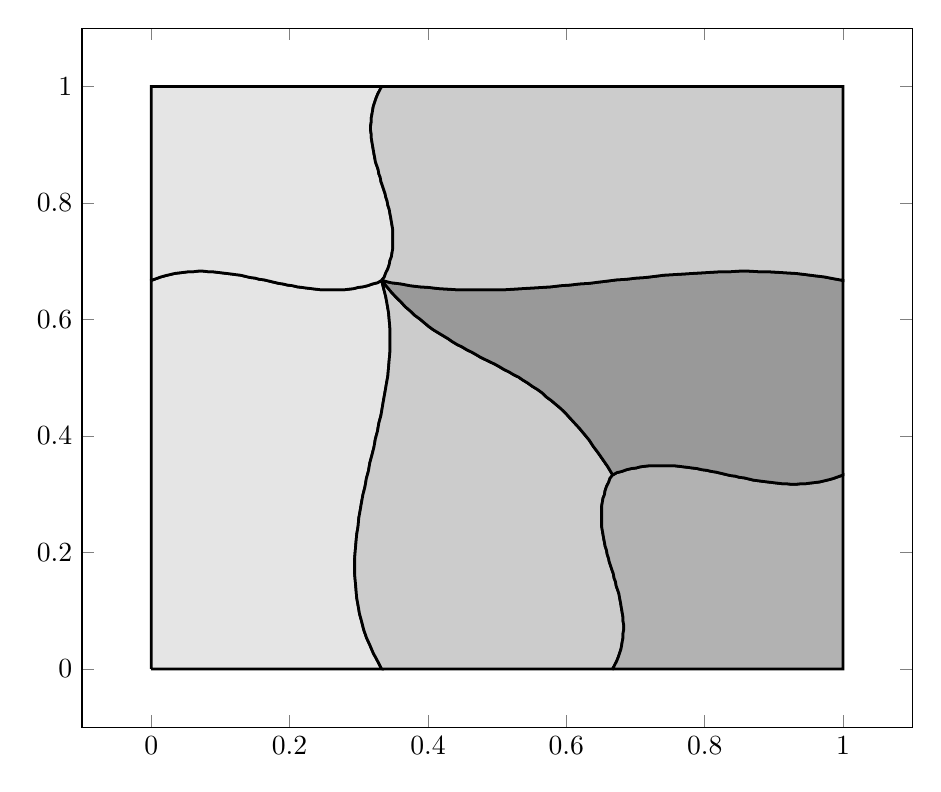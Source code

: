 \begin{tikzpicture}%
\begin{axis}[width=1\textwidth]%
\addplot[fill=gray!20,line width=1pt] coordinates {%
(0.0,0.0)%
(0.0,0.014)%
(0.0,0.027)%
(0.0,0.041)%
(0.0,0.054)%
(0.0,0.068)%
(0.0,0.082)%
(0.0,0.095)%
(0.0,0.109)%
(0.0,0.122)%
(0.0,0.136)%
(0.0,0.15)%
(0.0,0.163)%
(0.0,0.177)%
(0.0,0.19)%
(0.0,0.204)%
(0.0,0.218)%
(0.0,0.231)%
(0.0,0.245)%
(0.0,0.259)%
(0.0,0.272)%
(0.0,0.286)%
(0.0,0.299)%
(0.0,0.313)%
(0.0,0.327)%
(0.0,0.34)%
(0.0,0.354)%
(0.0,0.367)%
(0.0,0.381)%
(0.0,0.395)%
(0.0,0.408)%
(0.0,0.422)%
(0.0,0.435)%
(0.0,0.449)%
(0.0,0.463)%
(0.0,0.476)%
(0.0,0.49)%
(0.0,0.503)%
(0.0,0.517)%
(0.0,0.531)%
(0.0,0.544)%
(0.0,0.558)%
(0.0,0.571)%
(0.0,0.585)%
(0.0,0.599)%
(0.0,0.612)%
(0.0,0.626)%
(0.0,0.639)%
(0.0,0.653)%
(0.0,0.667)%
(0.0,0.667)%
(0.007,0.67)%
(0.014,0.673)%
(0.02,0.675)%
(0.027,0.677)%
(0.034,0.679)%
(0.041,0.68)%
(0.048,0.681)%
(0.054,0.682)%
(0.061,0.682)%
(0.068,0.683)%
(0.075,0.683)%
(0.082,0.682)%
(0.088,0.682)%
(0.095,0.681)%
(0.102,0.68)%
(0.109,0.679)%
(0.116,0.678)%
(0.122,0.677)%
(0.129,0.676)%
(0.136,0.674)%
(0.143,0.672)%
(0.15,0.671)%
(0.156,0.669)%
(0.163,0.668)%
(0.17,0.666)%
(0.177,0.664)%
(0.184,0.662)%
(0.19,0.661)%
(0.197,0.659)%
(0.204,0.658)%
(0.211,0.656)%
(0.218,0.655)%
(0.224,0.654)%
(0.231,0.653)%
(0.238,0.652)%
(0.245,0.651)%
(0.252,0.651)%
(0.259,0.651)%
(0.265,0.651)%
(0.272,0.651)%
(0.279,0.651)%
(0.286,0.652)%
(0.293,0.653)%
(0.299,0.655)%
(0.306,0.656)%
(0.313,0.658)%
(0.32,0.661)%
(0.327,0.663)%
(0.333,0.667)%
(0.333,0.667)%
(0.336,0.653)%
(0.339,0.639)%
(0.341,0.626)%
(0.343,0.612)%
(0.344,0.599)%
(0.345,0.585)%
(0.345,0.571)%
(0.345,0.558)%
(0.345,0.544)%
(0.344,0.531)%
(0.343,0.517)%
(0.342,0.503)%
(0.34,0.49)%
(0.338,0.476)%
(0.336,0.463)%
(0.334,0.449)%
(0.332,0.435)%
(0.329,0.422)%
(0.327,0.408)%
(0.324,0.395)%
(0.322,0.381)%
(0.319,0.367)%
(0.316,0.354)%
(0.314,0.34)%
(0.311,0.327)%
(0.309,0.313)%
(0.306,0.299)%
(0.304,0.286)%
(0.302,0.272)%
(0.3,0.259)%
(0.299,0.245)%
(0.297,0.231)%
(0.296,0.218)%
(0.295,0.204)%
(0.294,0.19)%
(0.294,0.177)%
(0.294,0.163)%
(0.295,0.15)%
(0.296,0.136)%
(0.297,0.122)%
(0.299,0.109)%
(0.301,0.095)%
(0.304,0.082)%
(0.307,0.068)%
(0.311,0.054)%
(0.316,0.041)%
(0.321,0.027)%
(0.327,0.014)%
(0.333,0.0)%
(0.333,0.0)%
(0.327,0.0)%
(0.32,0.0)%
(0.313,0.0)%
(0.306,0.0)%
(0.299,0.0)%
(0.293,0.0)%
(0.286,0.0)%
(0.279,0.0)%
(0.272,0.0)%
(0.265,0.0)%
(0.259,0.0)%
(0.252,0.0)%
(0.245,0.0)%
(0.238,0.0)%
(0.231,0.0)%
(0.224,0.0)%
(0.218,0.0)%
(0.211,0.0)%
(0.204,0.0)%
(0.197,0.0)%
(0.19,0.0)%
(0.184,0.0)%
(0.177,0.0)%
(0.17,0.0)%
(0.163,0.0)%
(0.156,0.0)%
(0.15,0.0)%
(0.143,0.0)%
(0.136,0.0)%
(0.129,0.0)%
(0.122,0.0)%
(0.116,0.0)%
(0.109,0.0)%
(0.102,0.0)%
(0.095,0.0)%
(0.088,0.0)%
(0.082,0.0)%
(0.075,0.0)%
(0.068,0.0)%
(0.061,0.0)%
(0.054,0.0)%
(0.048,0.0)%
(0.041,0.0)%
(0.034,0.0)%
(0.027,0.0)%
(0.02,0.0)%
(0.014,0.0)%
(0.007,0.0)%
(0.0,0.0)%
};%
%
%
\addplot[fill=gray!40,line width=1pt] coordinates {%
(0.333,0.0)%
(0.327,0.014)%
(0.321,0.027)%
(0.316,0.041)%
(0.311,0.054)%
(0.307,0.068)%
(0.304,0.082)%
(0.301,0.095)%
(0.299,0.109)%
(0.297,0.122)%
(0.296,0.136)%
(0.295,0.15)%
(0.294,0.163)%
(0.294,0.177)%
(0.294,0.19)%
(0.295,0.204)%
(0.296,0.218)%
(0.297,0.231)%
(0.299,0.245)%
(0.3,0.259)%
(0.302,0.272)%
(0.304,0.286)%
(0.306,0.299)%
(0.309,0.313)%
(0.311,0.327)%
(0.314,0.34)%
(0.316,0.354)%
(0.319,0.367)%
(0.322,0.381)%
(0.324,0.395)%
(0.327,0.408)%
(0.329,0.422)%
(0.332,0.435)%
(0.334,0.449)%
(0.336,0.463)%
(0.338,0.476)%
(0.34,0.49)%
(0.342,0.503)%
(0.343,0.517)%
(0.344,0.531)%
(0.345,0.544)%
(0.345,0.558)%
(0.345,0.571)%
(0.345,0.585)%
(0.344,0.599)%
(0.343,0.612)%
(0.341,0.626)%
(0.339,0.639)%
(0.336,0.653)%
(0.333,0.667)%
(0.333,0.667)%
(0.34,0.657)%
(0.347,0.647)%
(0.354,0.638)%
(0.361,0.63)%
(0.367,0.622)%
(0.374,0.615)%
(0.381,0.607)%
(0.388,0.601)%
(0.395,0.594)%
(0.401,0.588)%
(0.408,0.582)%
(0.415,0.577)%
(0.422,0.572)%
(0.429,0.567)%
(0.435,0.562)%
(0.442,0.557)%
(0.449,0.553)%
(0.456,0.548)%
(0.463,0.544)%
(0.469,0.54)%
(0.476,0.535)%
(0.483,0.531)%
(0.49,0.527)%
(0.497,0.523)%
(0.503,0.519)%
(0.51,0.514)%
(0.517,0.51)%
(0.524,0.505)%
(0.531,0.501)%
(0.537,0.496)%
(0.544,0.491)%
(0.551,0.485)%
(0.558,0.48)%
(0.565,0.474)%
(0.571,0.467)%
(0.578,0.461)%
(0.585,0.454)%
(0.592,0.447)%
(0.599,0.439)%
(0.605,0.431)%
(0.612,0.422)%
(0.619,0.413)%
(0.626,0.403)%
(0.633,0.393)%
(0.639,0.382)%
(0.646,0.371)%
(0.653,0.359)%
(0.66,0.347)%
(0.667,0.333)%
(0.667,0.333)%
(0.663,0.327)%
(0.661,0.32)%
(0.658,0.313)%
(0.656,0.306)%
(0.655,0.299)%
(0.653,0.293)%
(0.652,0.286)%
(0.651,0.279)%
(0.651,0.272)%
(0.651,0.265)%
(0.651,0.259)%
(0.651,0.252)%
(0.651,0.245)%
(0.652,0.238)%
(0.653,0.231)%
(0.654,0.224)%
(0.655,0.218)%
(0.656,0.211)%
(0.658,0.204)%
(0.659,0.197)%
(0.661,0.19)%
(0.662,0.184)%
(0.664,0.177)%
(0.666,0.17)%
(0.668,0.163)%
(0.669,0.156)%
(0.671,0.15)%
(0.672,0.143)%
(0.674,0.136)%
(0.676,0.129)%
(0.677,0.122)%
(0.678,0.116)%
(0.679,0.109)%
(0.68,0.102)%
(0.681,0.095)%
(0.682,0.088)%
(0.682,0.082)%
(0.683,0.075)%
(0.683,0.068)%
(0.682,0.061)%
(0.682,0.054)%
(0.681,0.048)%
(0.68,0.041)%
(0.679,0.034)%
(0.677,0.027)%
(0.675,0.02)%
(0.673,0.014)%
(0.67,0.007)%
(0.667,0.0)%
(0.667,0.0)%
(0.66,0.0)%
(0.653,0.0)%
(0.646,0.0)%
(0.639,0.0)%
(0.633,0.0)%
(0.626,0.0)%
(0.619,0.0)%
(0.612,0.0)%
(0.605,0.0)%
(0.599,0.0)%
(0.592,0.0)%
(0.585,0.0)%
(0.578,0.0)%
(0.571,0.0)%
(0.565,0.0)%
(0.558,0.0)%
(0.551,0.0)%
(0.544,0.0)%
(0.537,0.0)%
(0.531,0.0)%
(0.524,0.0)%
(0.517,0.0)%
(0.51,0.0)%
(0.503,0.0)%
(0.497,0.0)%
(0.49,0.0)%
(0.483,0.0)%
(0.476,0.0)%
(0.469,0.0)%
(0.463,0.0)%
(0.456,0.0)%
(0.449,0.0)%
(0.442,0.0)%
(0.435,0.0)%
(0.429,0.0)%
(0.422,0.0)%
(0.415,0.0)%
(0.408,0.0)%
(0.401,0.0)%
(0.395,0.0)%
(0.388,0.0)%
(0.381,0.0)%
(0.374,0.0)%
(0.367,0.0)%
(0.361,0.0)%
(0.354,0.0)%
(0.347,0.0)%
(0.34,0.0)%
(0.333,0.0)%
};%
%
%
\addplot[fill=gray!60,line width=1pt] coordinates {%
(0.667,0.0)%
(0.67,0.007)%
(0.673,0.014)%
(0.675,0.02)%
(0.677,0.027)%
(0.679,0.034)%
(0.68,0.041)%
(0.681,0.048)%
(0.682,0.054)%
(0.682,0.061)%
(0.683,0.068)%
(0.683,0.075)%
(0.682,0.082)%
(0.682,0.088)%
(0.681,0.095)%
(0.68,0.102)%
(0.679,0.109)%
(0.678,0.116)%
(0.677,0.122)%
(0.676,0.129)%
(0.674,0.136)%
(0.672,0.143)%
(0.671,0.15)%
(0.669,0.156)%
(0.668,0.163)%
(0.666,0.17)%
(0.664,0.177)%
(0.662,0.184)%
(0.661,0.19)%
(0.659,0.197)%
(0.658,0.204)%
(0.656,0.211)%
(0.655,0.218)%
(0.654,0.224)%
(0.653,0.231)%
(0.652,0.238)%
(0.651,0.245)%
(0.651,0.252)%
(0.651,0.259)%
(0.651,0.265)%
(0.651,0.272)%
(0.651,0.279)%
(0.652,0.286)%
(0.653,0.293)%
(0.655,0.299)%
(0.656,0.306)%
(0.658,0.313)%
(0.661,0.32)%
(0.663,0.327)%
(0.667,0.333)%
(0.667,0.333)%
(0.673,0.337)%
(0.68,0.339)%
(0.687,0.342)%
(0.694,0.344)%
(0.701,0.345)%
(0.707,0.347)%
(0.714,0.348)%
(0.721,0.349)%
(0.728,0.349)%
(0.735,0.349)%
(0.741,0.349)%
(0.748,0.349)%
(0.755,0.349)%
(0.762,0.348)%
(0.769,0.347)%
(0.776,0.346)%
(0.782,0.345)%
(0.789,0.344)%
(0.796,0.342)%
(0.803,0.341)%
(0.81,0.339)%
(0.816,0.338)%
(0.823,0.336)%
(0.83,0.334)%
(0.837,0.332)%
(0.844,0.331)%
(0.85,0.329)%
(0.857,0.328)%
(0.864,0.326)%
(0.871,0.324)%
(0.878,0.323)%
(0.884,0.322)%
(0.891,0.321)%
(0.898,0.32)%
(0.905,0.319)%
(0.912,0.318)%
(0.918,0.318)%
(0.925,0.317)%
(0.932,0.317)%
(0.939,0.318)%
(0.946,0.318)%
(0.952,0.319)%
(0.959,0.32)%
(0.966,0.321)%
(0.973,0.323)%
(0.98,0.325)%
(0.986,0.327)%
(0.993,0.33)%
(1.0,0.333)%
(1.0,0.333)%
(1.0,0.327)%
(1.0,0.32)%
(1.0,0.313)%
(1.0,0.306)%
(1.0,0.299)%
(1.0,0.293)%
(1.0,0.286)%
(1.0,0.279)%
(1.0,0.272)%
(1.0,0.265)%
(1.0,0.259)%
(1.0,0.252)%
(1.0,0.245)%
(1.0,0.238)%
(1.0,0.231)%
(1.0,0.224)%
(1.0,0.218)%
(1.0,0.211)%
(1.0,0.204)%
(1.0,0.197)%
(1.0,0.19)%
(1.0,0.184)%
(1.0,0.177)%
(1.0,0.17)%
(1.0,0.163)%
(1.0,0.156)%
(1.0,0.15)%
(1.0,0.143)%
(1.0,0.136)%
(1.0,0.129)%
(1.0,0.122)%
(1.0,0.116)%
(1.0,0.109)%
(1.0,0.102)%
(1.0,0.095)%
(1.0,0.088)%
(1.0,0.082)%
(1.0,0.075)%
(1.0,0.068)%
(1.0,0.061)%
(1.0,0.054)%
(1.0,0.048)%
(1.0,0.041)%
(1.0,0.034)%
(1.0,0.027)%
(1.0,0.02)%
(1.0,0.014)%
(1.0,0.007)%
(1.0,0.0)%
(1.0,0.0)%
(0.993,0.0)%
(0.986,0.0)%
(0.98,0.0)%
(0.973,0.0)%
(0.966,0.0)%
(0.959,0.0)%
(0.952,0.0)%
(0.946,0.0)%
(0.939,0.0)%
(0.932,0.0)%
(0.925,0.0)%
(0.918,0.0)%
(0.912,0.0)%
(0.905,0.0)%
(0.898,0.0)%
(0.891,0.0)%
(0.884,0.0)%
(0.878,0.0)%
(0.871,0.0)%
(0.864,0.0)%
(0.857,0.0)%
(0.85,0.0)%
(0.844,0.0)%
(0.837,0.0)%
(0.83,0.0)%
(0.823,0.0)%
(0.816,0.0)%
(0.81,0.0)%
(0.803,0.0)%
(0.796,0.0)%
(0.789,0.0)%
(0.782,0.0)%
(0.776,0.0)%
(0.769,0.0)%
(0.762,0.0)%
(0.755,0.0)%
(0.748,0.0)%
(0.741,0.0)%
(0.735,0.0)%
(0.728,0.0)%
(0.721,0.0)%
(0.714,0.0)%
(0.707,0.0)%
(0.701,0.0)%
(0.694,0.0)%
(0.687,0.0)%
(0.68,0.0)%
(0.673,0.0)%
(0.667,0.0)%
};%
%
%
\addplot[fill=gray!80,line width=1pt] coordinates {%
(0.667,0.333)%
(0.66,0.347)%
(0.653,0.359)%
(0.646,0.371)%
(0.639,0.382)%
(0.633,0.393)%
(0.626,0.403)%
(0.619,0.413)%
(0.612,0.422)%
(0.605,0.431)%
(0.599,0.439)%
(0.592,0.447)%
(0.585,0.454)%
(0.578,0.461)%
(0.571,0.467)%
(0.565,0.474)%
(0.558,0.48)%
(0.551,0.485)%
(0.544,0.491)%
(0.537,0.496)%
(0.531,0.501)%
(0.524,0.505)%
(0.517,0.51)%
(0.51,0.514)%
(0.503,0.519)%
(0.497,0.523)%
(0.49,0.527)%
(0.483,0.531)%
(0.476,0.535)%
(0.469,0.54)%
(0.463,0.544)%
(0.456,0.548)%
(0.449,0.553)%
(0.442,0.557)%
(0.435,0.562)%
(0.429,0.567)%
(0.422,0.572)%
(0.415,0.577)%
(0.408,0.582)%
(0.401,0.588)%
(0.395,0.594)%
(0.388,0.601)%
(0.381,0.607)%
(0.374,0.615)%
(0.367,0.622)%
(0.361,0.63)%
(0.354,0.638)%
(0.347,0.647)%
(0.34,0.657)%
(0.333,0.667)%
(0.333,0.667)%
(0.347,0.663)%
(0.361,0.661)%
(0.374,0.658)%
(0.388,0.656)%
(0.401,0.655)%
(0.415,0.653)%
(0.429,0.652)%
(0.442,0.651)%
(0.456,0.651)%
(0.469,0.651)%
(0.483,0.651)%
(0.497,0.651)%
(0.51,0.651)%
(0.524,0.652)%
(0.537,0.653)%
(0.551,0.654)%
(0.565,0.655)%
(0.578,0.656)%
(0.592,0.658)%
(0.605,0.659)%
(0.619,0.661)%
(0.633,0.662)%
(0.646,0.664)%
(0.66,0.666)%
(0.673,0.668)%
(0.687,0.669)%
(0.701,0.671)%
(0.714,0.672)%
(0.728,0.674)%
(0.741,0.676)%
(0.755,0.677)%
(0.769,0.678)%
(0.782,0.679)%
(0.796,0.68)%
(0.81,0.681)%
(0.823,0.682)%
(0.837,0.682)%
(0.85,0.683)%
(0.864,0.683)%
(0.878,0.682)%
(0.891,0.682)%
(0.905,0.681)%
(0.918,0.68)%
(0.932,0.679)%
(0.946,0.677)%
(0.959,0.675)%
(0.973,0.673)%
(0.986,0.67)%
(1.0,0.667)%
(1.0,0.667)%
(1.0,0.66)%
(1.0,0.653)%
(1.0,0.646)%
(1.0,0.639)%
(1.0,0.633)%
(1.0,0.626)%
(1.0,0.619)%
(1.0,0.612)%
(1.0,0.605)%
(1.0,0.599)%
(1.0,0.592)%
(1.0,0.585)%
(1.0,0.578)%
(1.0,0.571)%
(1.0,0.565)%
(1.0,0.558)%
(1.0,0.551)%
(1.0,0.544)%
(1.0,0.537)%
(1.0,0.531)%
(1.0,0.524)%
(1.0,0.517)%
(1.0,0.51)%
(1.0,0.503)%
(1.0,0.497)%
(1.0,0.49)%
(1.0,0.483)%
(1.0,0.476)%
(1.0,0.469)%
(1.0,0.463)%
(1.0,0.456)%
(1.0,0.449)%
(1.0,0.442)%
(1.0,0.435)%
(1.0,0.429)%
(1.0,0.422)%
(1.0,0.415)%
(1.0,0.408)%
(1.0,0.401)%
(1.0,0.395)%
(1.0,0.388)%
(1.0,0.381)%
(1.0,0.374)%
(1.0,0.367)%
(1.0,0.361)%
(1.0,0.354)%
(1.0,0.347)%
(1.0,0.34)%
(1.0,0.333)%
(1.0,0.333)%
(0.993,0.33)%
(0.986,0.327)%
(0.98,0.325)%
(0.973,0.323)%
(0.966,0.321)%
(0.959,0.32)%
(0.952,0.319)%
(0.946,0.318)%
(0.939,0.318)%
(0.932,0.317)%
(0.925,0.317)%
(0.918,0.318)%
(0.912,0.318)%
(0.905,0.319)%
(0.898,0.32)%
(0.891,0.321)%
(0.884,0.322)%
(0.878,0.323)%
(0.871,0.324)%
(0.864,0.326)%
(0.857,0.328)%
(0.85,0.329)%
(0.844,0.331)%
(0.837,0.332)%
(0.83,0.334)%
(0.823,0.336)%
(0.816,0.338)%
(0.81,0.339)%
(0.803,0.341)%
(0.796,0.342)%
(0.789,0.344)%
(0.782,0.345)%
(0.776,0.346)%
(0.769,0.347)%
(0.762,0.348)%
(0.755,0.349)%
(0.748,0.349)%
(0.741,0.349)%
(0.735,0.349)%
(0.728,0.349)%
(0.721,0.349)%
(0.714,0.348)%
(0.707,0.347)%
(0.701,0.345)%
(0.694,0.344)%
(0.687,0.342)%
(0.68,0.339)%
(0.673,0.337)%
(0.667,0.333)%
};%
%
%
\addplot[fill=gray!20,line width=1pt] coordinates {%
(0.0,0.667)%
(0.0,0.673)%
(0.0,0.68)%
(0.0,0.687)%
(0.0,0.694)%
(0.0,0.701)%
(0.0,0.707)%
(0.0,0.714)%
(0.0,0.721)%
(0.0,0.728)%
(0.0,0.735)%
(0.0,0.741)%
(0.0,0.748)%
(0.0,0.755)%
(0.0,0.762)%
(0.0,0.769)%
(0.0,0.776)%
(0.0,0.782)%
(0.0,0.789)%
(0.0,0.796)%
(0.0,0.803)%
(0.0,0.81)%
(0.0,0.816)%
(0.0,0.823)%
(0.0,0.83)%
(0.0,0.837)%
(0.0,0.844)%
(0.0,0.85)%
(0.0,0.857)%
(0.0,0.864)%
(0.0,0.871)%
(0.0,0.878)%
(0.0,0.884)%
(0.0,0.891)%
(0.0,0.898)%
(0.0,0.905)%
(0.0,0.912)%
(0.0,0.918)%
(0.0,0.925)%
(0.0,0.932)%
(0.0,0.939)%
(0.0,0.946)%
(0.0,0.952)%
(0.0,0.959)%
(0.0,0.966)%
(0.0,0.973)%
(0.0,0.98)%
(0.0,0.986)%
(0.0,0.993)%
(0.0,1.0)%
(0.0,1.0)%
(0.007,1.0)%
(0.014,1.0)%
(0.02,1.0)%
(0.027,1.0)%
(0.034,1.0)%
(0.041,1.0)%
(0.048,1.0)%
(0.054,1.0)%
(0.061,1.0)%
(0.068,1.0)%
(0.075,1.0)%
(0.082,1.0)%
(0.088,1.0)%
(0.095,1.0)%
(0.102,1.0)%
(0.109,1.0)%
(0.116,1.0)%
(0.122,1.0)%
(0.129,1.0)%
(0.136,1.0)%
(0.143,1.0)%
(0.15,1.0)%
(0.156,1.0)%
(0.163,1.0)%
(0.17,1.0)%
(0.177,1.0)%
(0.184,1.0)%
(0.19,1.0)%
(0.197,1.0)%
(0.204,1.0)%
(0.211,1.0)%
(0.218,1.0)%
(0.224,1.0)%
(0.231,1.0)%
(0.238,1.0)%
(0.245,1.0)%
(0.252,1.0)%
(0.259,1.0)%
(0.265,1.0)%
(0.272,1.0)%
(0.279,1.0)%
(0.286,1.0)%
(0.293,1.0)%
(0.299,1.0)%
(0.306,1.0)%
(0.313,1.0)%
(0.32,1.0)%
(0.327,1.0)%
(0.333,1.0)%
(0.333,1.0)%
(0.33,0.993)%
(0.327,0.986)%
(0.325,0.98)%
(0.323,0.973)%
(0.321,0.966)%
(0.32,0.959)%
(0.319,0.952)%
(0.318,0.946)%
(0.318,0.939)%
(0.317,0.932)%
(0.317,0.925)%
(0.318,0.918)%
(0.318,0.912)%
(0.319,0.905)%
(0.32,0.898)%
(0.321,0.891)%
(0.322,0.884)%
(0.323,0.878)%
(0.324,0.871)%
(0.326,0.864)%
(0.328,0.857)%
(0.329,0.85)%
(0.331,0.844)%
(0.332,0.837)%
(0.334,0.83)%
(0.336,0.823)%
(0.338,0.816)%
(0.339,0.81)%
(0.341,0.803)%
(0.342,0.796)%
(0.344,0.789)%
(0.345,0.782)%
(0.346,0.776)%
(0.347,0.769)%
(0.348,0.762)%
(0.349,0.755)%
(0.349,0.748)%
(0.349,0.741)%
(0.349,0.735)%
(0.349,0.728)%
(0.349,0.721)%
(0.348,0.714)%
(0.347,0.707)%
(0.345,0.701)%
(0.344,0.694)%
(0.342,0.687)%
(0.339,0.68)%
(0.337,0.673)%
(0.333,0.667)%
(0.333,0.667)%
(0.327,0.663)%
(0.32,0.661)%
(0.313,0.658)%
(0.306,0.656)%
(0.299,0.655)%
(0.293,0.653)%
(0.286,0.652)%
(0.279,0.651)%
(0.272,0.651)%
(0.265,0.651)%
(0.259,0.651)%
(0.252,0.651)%
(0.245,0.651)%
(0.238,0.652)%
(0.231,0.653)%
(0.224,0.654)%
(0.218,0.655)%
(0.211,0.656)%
(0.204,0.658)%
(0.197,0.659)%
(0.19,0.661)%
(0.184,0.662)%
(0.177,0.664)%
(0.17,0.666)%
(0.163,0.668)%
(0.156,0.669)%
(0.15,0.671)%
(0.143,0.672)%
(0.136,0.674)%
(0.129,0.676)%
(0.122,0.677)%
(0.116,0.678)%
(0.109,0.679)%
(0.102,0.68)%
(0.095,0.681)%
(0.088,0.682)%
(0.082,0.682)%
(0.075,0.683)%
(0.068,0.683)%
(0.061,0.682)%
(0.054,0.682)%
(0.048,0.681)%
(0.041,0.68)%
(0.034,0.679)%
(0.027,0.677)%
(0.02,0.675)%
(0.014,0.673)%
(0.007,0.67)%
(0.0,0.667)%
};%
%
%
\addplot[fill=gray!40,line width=1pt] coordinates {%
(0.333,0.667)%
(0.337,0.673)%
(0.339,0.68)%
(0.342,0.687)%
(0.344,0.694)%
(0.345,0.701)%
(0.347,0.707)%
(0.348,0.714)%
(0.349,0.721)%
(0.349,0.728)%
(0.349,0.735)%
(0.349,0.741)%
(0.349,0.748)%
(0.349,0.755)%
(0.348,0.762)%
(0.347,0.769)%
(0.346,0.776)%
(0.345,0.782)%
(0.344,0.789)%
(0.342,0.796)%
(0.341,0.803)%
(0.339,0.81)%
(0.338,0.816)%
(0.336,0.823)%
(0.334,0.83)%
(0.332,0.837)%
(0.331,0.844)%
(0.329,0.85)%
(0.328,0.857)%
(0.326,0.864)%
(0.324,0.871)%
(0.323,0.878)%
(0.322,0.884)%
(0.321,0.891)%
(0.32,0.898)%
(0.319,0.905)%
(0.318,0.912)%
(0.318,0.918)%
(0.317,0.925)%
(0.317,0.932)%
(0.318,0.939)%
(0.318,0.946)%
(0.319,0.952)%
(0.32,0.959)%
(0.321,0.966)%
(0.323,0.973)%
(0.325,0.98)%
(0.327,0.986)%
(0.33,0.993)%
(0.333,1.0)%
(0.333,1.0)%
(0.347,1.0)%
(0.361,1.0)%
(0.375,1.0)%
(0.389,1.0)%
(0.403,1.0)%
(0.417,1.0)%
(0.431,1.0)%
(0.446,1.0)%
(0.46,1.0)%
(0.475,1.0)%
(0.49,1.0)%
(0.504,1.0)%
(0.519,1.0)%
(0.534,1.0)%
(0.548,1.0)%
(0.563,1.0)%
(0.578,1.0)%
(0.592,1.0)%
(0.607,1.0)%
(0.622,1.0)%
(0.637,1.0)%
(0.651,1.0)%
(0.666,1.0)%
(0.68,1.0)%
(0.695,1.0)%
(0.709,1.0)%
(0.723,1.0)%
(0.738,1.0)%
(0.752,1.0)%
(0.766,1.0)%
(0.78,1.0)%
(0.793,1.0)%
(0.807,1.0)%
(0.82,1.0)%
(0.834,1.0)%
(0.847,1.0)%
(0.86,1.0)%
(0.873,1.0)%
(0.885,1.0)%
(0.898,1.0)%
(0.91,1.0)%
(0.922,1.0)%
(0.934,1.0)%
(0.946,1.0)%
(0.957,1.0)%
(0.968,1.0)%
(0.979,1.0)%
(0.99,1.0)%
(1.0,1.0)%
(1.0,1.0)%
(1.0,0.993)%
(1.0,0.986)%
(1.0,0.98)%
(1.0,0.973)%
(1.0,0.966)%
(1.0,0.959)%
(1.0,0.952)%
(1.0,0.946)%
(1.0,0.939)%
(1.0,0.932)%
(1.0,0.925)%
(1.0,0.918)%
(1.0,0.912)%
(1.0,0.905)%
(1.0,0.898)%
(1.0,0.891)%
(1.0,0.884)%
(1.0,0.878)%
(1.0,0.871)%
(1.0,0.864)%
(1.0,0.857)%
(1.0,0.85)%
(1.0,0.844)%
(1.0,0.837)%
(1.0,0.83)%
(1.0,0.823)%
(1.0,0.816)%
(1.0,0.81)%
(1.0,0.803)%
(1.0,0.796)%
(1.0,0.789)%
(1.0,0.782)%
(1.0,0.776)%
(1.0,0.769)%
(1.0,0.762)%
(1.0,0.755)%
(1.0,0.748)%
(1.0,0.741)%
(1.0,0.735)%
(1.0,0.728)%
(1.0,0.721)%
(1.0,0.714)%
(1.0,0.707)%
(1.0,0.701)%
(1.0,0.694)%
(1.0,0.687)%
(1.0,0.68)%
(1.0,0.673)%
(1.0,0.667)%
(1.0,0.667)%
(0.986,0.67)%
(0.973,0.673)%
(0.959,0.675)%
(0.946,0.677)%
(0.932,0.679)%
(0.918,0.68)%
(0.905,0.681)%
(0.891,0.682)%
(0.878,0.682)%
(0.864,0.683)%
(0.85,0.683)%
(0.837,0.682)%
(0.823,0.682)%
(0.81,0.681)%
(0.796,0.68)%
(0.782,0.679)%
(0.769,0.678)%
(0.755,0.677)%
(0.741,0.676)%
(0.728,0.674)%
(0.714,0.672)%
(0.701,0.671)%
(0.687,0.669)%
(0.673,0.668)%
(0.66,0.666)%
(0.646,0.664)%
(0.633,0.662)%
(0.619,0.661)%
(0.605,0.659)%
(0.592,0.658)%
(0.578,0.656)%
(0.565,0.655)%
(0.551,0.654)%
(0.537,0.653)%
(0.524,0.652)%
(0.51,0.651)%
(0.497,0.651)%
(0.483,0.651)%
(0.469,0.651)%
(0.456,0.651)%
(0.442,0.651)%
(0.429,0.652)%
(0.415,0.653)%
(0.401,0.655)%
(0.388,0.656)%
(0.374,0.658)%
(0.361,0.661)%
(0.347,0.663)%
(0.333,0.667)%
};%
%
%
\end{axis}%
\end{tikzpicture}%
